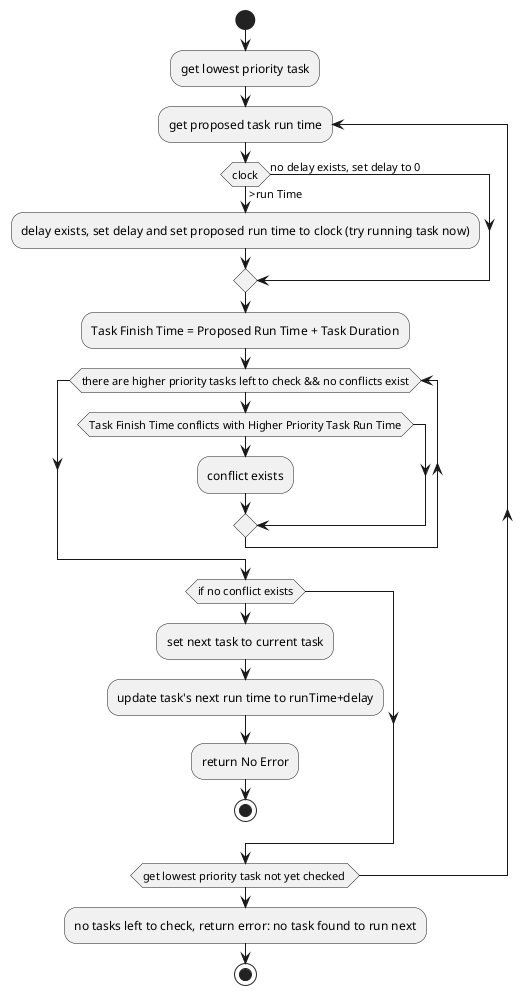 @startuml
start

:get lowest priority task;
repeat :get proposed task run time;
  if (clock) is (>run Time) then
   :delay exists, set delay and set proposed run time to clock (try running task now);
  else (no delay exists, set delay to 0)
  endif

  :Task Finish Time = Proposed Run Time + Task Duration;
  while (there are higher priority tasks left to check && no conflicts exist)
  if (Task Finish Time conflicts with Higher Priority Task Run Time) then
   :conflict exists;
  endif
  
  endwhile;

  if (if no conflict exists) then
   :set next task to current task;
   :update task's next run time to runTime+delay;
   :return No Error;
   stop
  endif

repeat while (get lowest priority task not yet checked )
:no tasks left to check, return error: no task found to run next;
stop
@enduml